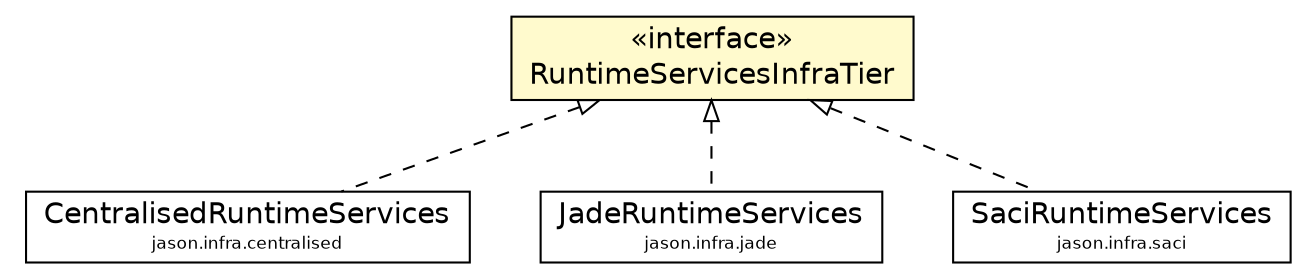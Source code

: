 #!/usr/local/bin/dot
#
# Class diagram 
# Generated by UMLGraph version 5.1 (http://www.umlgraph.org/)
#

digraph G {
	edge [fontname="Helvetica",fontsize=10,labelfontname="Helvetica",labelfontsize=10];
	node [fontname="Helvetica",fontsize=10,shape=plaintext];
	nodesep=0.25;
	ranksep=0.5;
	// jason.infra.centralised.CentralisedRuntimeServices
	c46955 [label=<<table title="jason.infra.centralised.CentralisedRuntimeServices" border="0" cellborder="1" cellspacing="0" cellpadding="2" port="p" href="../infra/centralised/CentralisedRuntimeServices.html">
		<tr><td><table border="0" cellspacing="0" cellpadding="1">
<tr><td align="center" balign="center"> CentralisedRuntimeServices </td></tr>
<tr><td align="center" balign="center"><font point-size="8.0"> jason.infra.centralised </font></td></tr>
		</table></td></tr>
		</table>>, fontname="Helvetica", fontcolor="black", fontsize=14.0];
	// jason.infra.jade.JadeRuntimeServices
	c46964 [label=<<table title="jason.infra.jade.JadeRuntimeServices" border="0" cellborder="1" cellspacing="0" cellpadding="2" port="p" href="../infra/jade/JadeRuntimeServices.html">
		<tr><td><table border="0" cellspacing="0" cellpadding="1">
<tr><td align="center" balign="center"> JadeRuntimeServices </td></tr>
<tr><td align="center" balign="center"><font point-size="8.0"> jason.infra.jade </font></td></tr>
		</table></td></tr>
		</table>>, fontname="Helvetica", fontcolor="black", fontsize=14.0];
	// jason.infra.saci.SaciRuntimeServices
	c46972 [label=<<table title="jason.infra.saci.SaciRuntimeServices" border="0" cellborder="1" cellspacing="0" cellpadding="2" port="p" href="../infra/saci/SaciRuntimeServices.html">
		<tr><td><table border="0" cellspacing="0" cellpadding="1">
<tr><td align="center" balign="center"> SaciRuntimeServices </td></tr>
<tr><td align="center" balign="center"><font point-size="8.0"> jason.infra.saci </font></td></tr>
		</table></td></tr>
		</table>>, fontname="Helvetica", fontcolor="black", fontsize=14.0];
	// jason.runtime.RuntimeServicesInfraTier
	c46997 [label=<<table title="jason.runtime.RuntimeServicesInfraTier" border="0" cellborder="1" cellspacing="0" cellpadding="2" port="p" bgcolor="lemonChiffon" href="./RuntimeServicesInfraTier.html">
		<tr><td><table border="0" cellspacing="0" cellpadding="1">
<tr><td align="center" balign="center"> &#171;interface&#187; </td></tr>
<tr><td align="center" balign="center"> RuntimeServicesInfraTier </td></tr>
		</table></td></tr>
		</table>>, fontname="Helvetica", fontcolor="black", fontsize=14.0];
	//jason.infra.centralised.CentralisedRuntimeServices implements jason.runtime.RuntimeServicesInfraTier
	c46997:p -> c46955:p [dir=back,arrowtail=empty,style=dashed];
	//jason.infra.jade.JadeRuntimeServices implements jason.runtime.RuntimeServicesInfraTier
	c46997:p -> c46964:p [dir=back,arrowtail=empty,style=dashed];
	//jason.infra.saci.SaciRuntimeServices implements jason.runtime.RuntimeServicesInfraTier
	c46997:p -> c46972:p [dir=back,arrowtail=empty,style=dashed];
}

